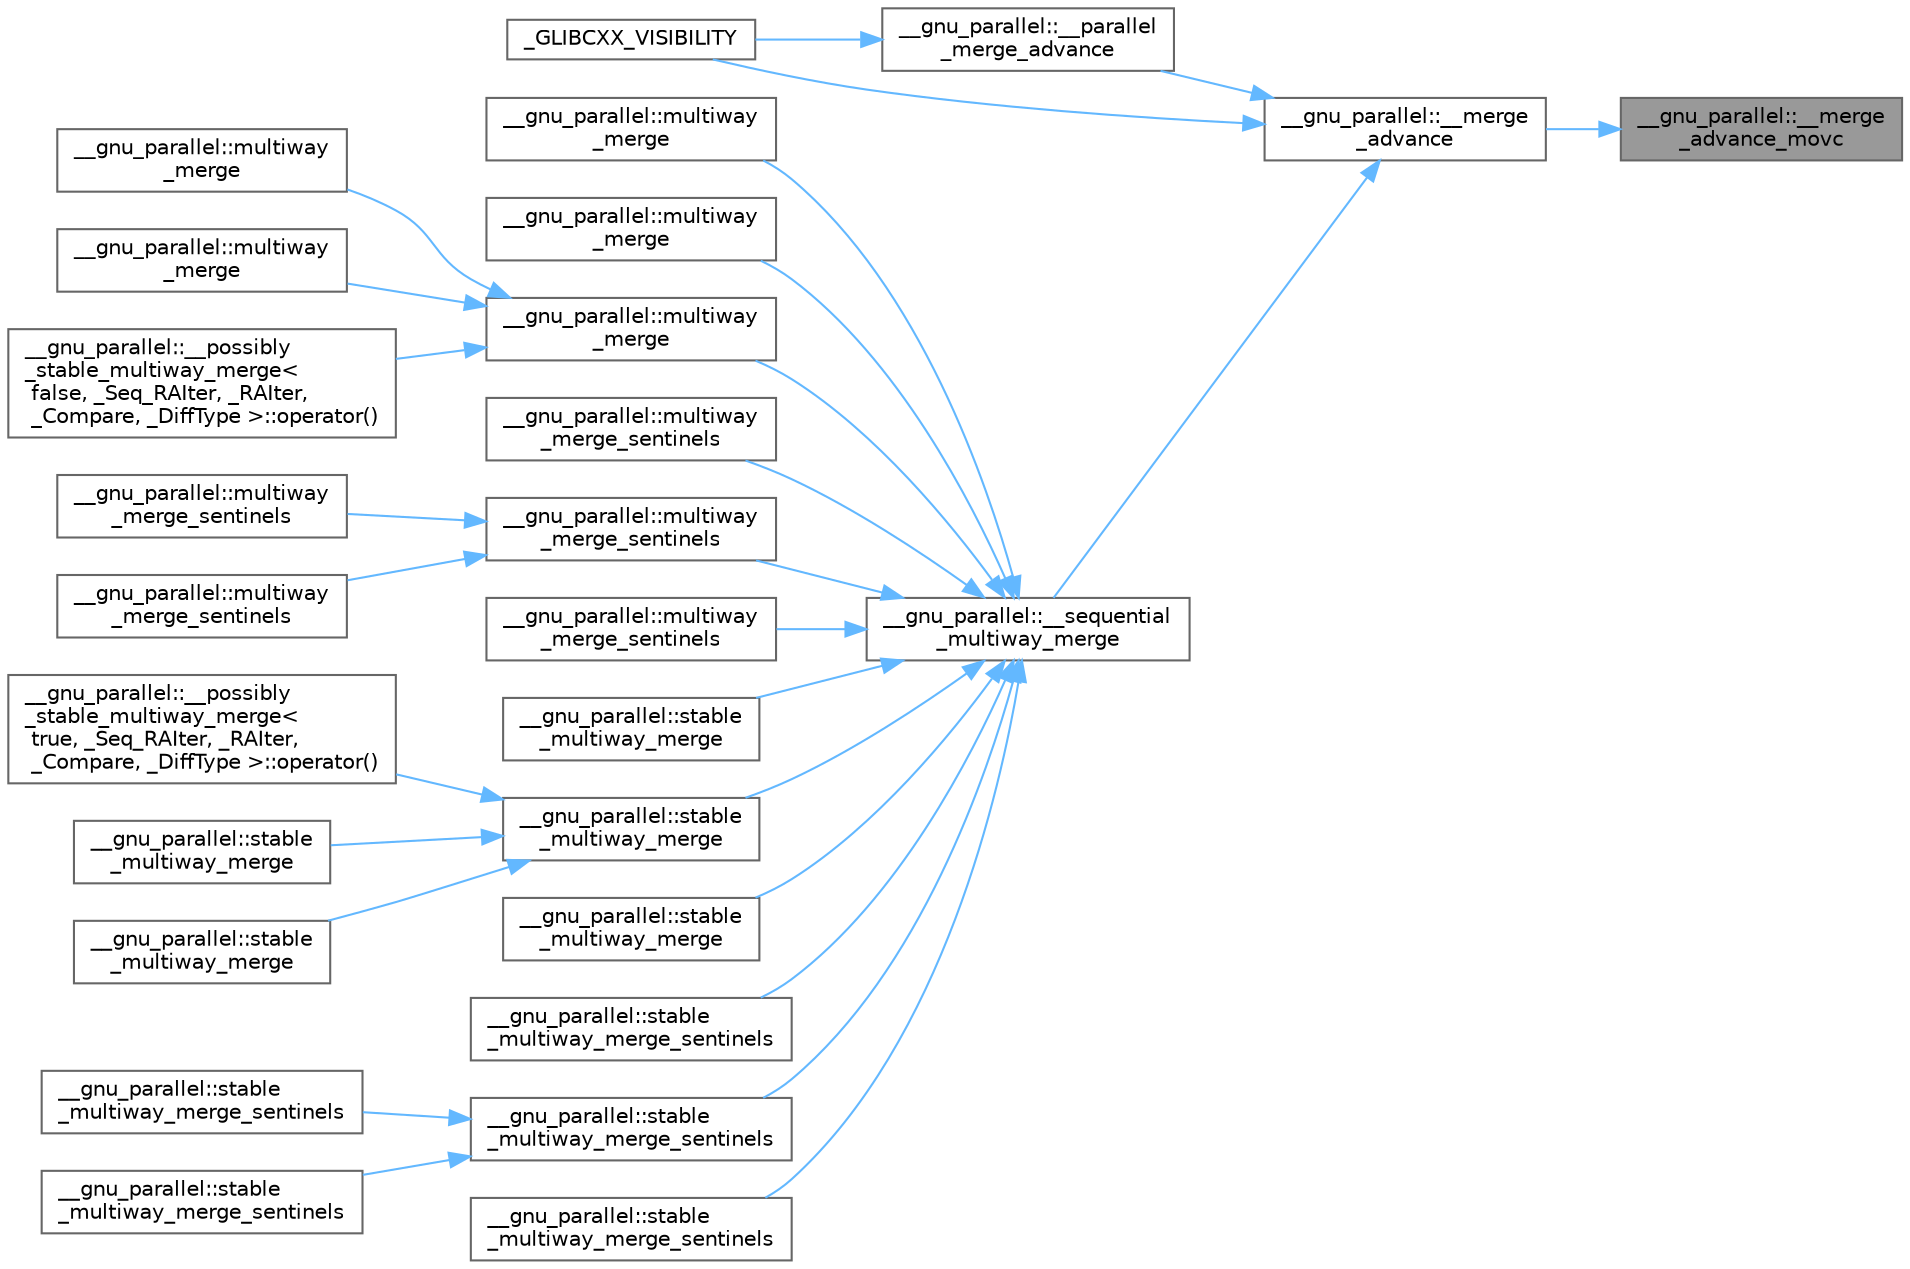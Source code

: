 digraph "__gnu_parallel::__merge_advance_movc"
{
 // LATEX_PDF_SIZE
  bgcolor="transparent";
  edge [fontname=Helvetica,fontsize=10,labelfontname=Helvetica,labelfontsize=10];
  node [fontname=Helvetica,fontsize=10,shape=box,height=0.2,width=0.4];
  rankdir="RL";
  Node1 [id="Node000001",label="__gnu_parallel::__merge\l_advance_movc",height=0.2,width=0.4,color="gray40", fillcolor="grey60", style="filled", fontcolor="black",tooltip="Merge routine being able to merge only the __max_length smallest elements."];
  Node1 -> Node2 [id="edge55_Node000001_Node000002",dir="back",color="steelblue1",style="solid",tooltip=" "];
  Node2 [id="Node000002",label="__gnu_parallel::__merge\l_advance",height=0.2,width=0.4,color="grey40", fillcolor="white", style="filled",URL="$namespace____gnu__parallel.html#a0059cd13cc6ab70692f8309ad92cb548",tooltip="Merge routine being able to merge only the __max_length smallest elements."];
  Node2 -> Node3 [id="edge56_Node000002_Node000003",dir="back",color="steelblue1",style="solid",tooltip=" "];
  Node3 [id="Node000003",label="__gnu_parallel::__parallel\l_merge_advance",height=0.2,width=0.4,color="grey40", fillcolor="white", style="filled",URL="$namespace____gnu__parallel.html#af1626ed7bbe2eb745a31f18728d73f4e",tooltip="Merge routine fallback to sequential in case the iterators of the two input sequences are of differen..."];
  Node3 -> Node4 [id="edge57_Node000003_Node000004",dir="back",color="steelblue1",style="solid",tooltip=" "];
  Node4 [id="Node000004",label="_GLIBCXX_VISIBILITY",height=0.2,width=0.4,color="grey40", fillcolor="white", style="filled",URL="$_classes_2lib_2include_2c_09_09_2parallel_2algo_8h.html#a544d74b2d5d0dd2197f5fd6f02691de0",tooltip=" "];
  Node2 -> Node5 [id="edge58_Node000002_Node000005",dir="back",color="steelblue1",style="solid",tooltip=" "];
  Node5 [id="Node000005",label="__gnu_parallel::__sequential\l_multiway_merge",height=0.2,width=0.4,color="grey40", fillcolor="white", style="filled",URL="$namespace____gnu__parallel.html#a5ccf0d17d06a0cdd449939227e55bd9d",tooltip="Sequential multi-way merging switch."];
  Node5 -> Node6 [id="edge59_Node000005_Node000006",dir="back",color="steelblue1",style="solid",tooltip=" "];
  Node6 [id="Node000006",label="__gnu_parallel::multiway\l_merge",height=0.2,width=0.4,color="grey40", fillcolor="white", style="filled",URL="$namespace____gnu__parallel.html#ac25efc956562ab237b7b6cb733060c6a",tooltip=" "];
  Node5 -> Node7 [id="edge60_Node000005_Node000007",dir="back",color="steelblue1",style="solid",tooltip=" "];
  Node7 [id="Node000007",label="__gnu_parallel::multiway\l_merge",height=0.2,width=0.4,color="grey40", fillcolor="white", style="filled",URL="$namespace____gnu__parallel.html#a8c908c501ec9005517a88a3004ff6a75",tooltip=" "];
  Node5 -> Node8 [id="edge61_Node000005_Node000008",dir="back",color="steelblue1",style="solid",tooltip=" "];
  Node8 [id="Node000008",label="__gnu_parallel::multiway\l_merge",height=0.2,width=0.4,color="grey40", fillcolor="white", style="filled",URL="$namespace____gnu__parallel.html#a25294b0a47406aefa9ebc5e0c151d0ce",tooltip="Multiway Merge Frontend."];
  Node8 -> Node9 [id="edge62_Node000008_Node000009",dir="back",color="steelblue1",style="solid",tooltip=" "];
  Node9 [id="Node000009",label="__gnu_parallel::multiway\l_merge",height=0.2,width=0.4,color="grey40", fillcolor="white", style="filled",URL="$namespace____gnu__parallel.html#a4569fbe5bdf414f0970bdc38875cdc2f",tooltip=" "];
  Node8 -> Node10 [id="edge63_Node000008_Node000010",dir="back",color="steelblue1",style="solid",tooltip=" "];
  Node10 [id="Node000010",label="__gnu_parallel::multiway\l_merge",height=0.2,width=0.4,color="grey40", fillcolor="white", style="filled",URL="$namespace____gnu__parallel.html#a18da5adc61694c1f0c3f7735fa8daf2e",tooltip=" "];
  Node8 -> Node11 [id="edge64_Node000008_Node000011",dir="back",color="steelblue1",style="solid",tooltip=" "];
  Node11 [id="Node000011",label="__gnu_parallel::__possibly\l_stable_multiway_merge\<\l false, _Seq_RAIter, _RAIter,\l _Compare, _DiffType \>::operator()",height=0.2,width=0.4,color="grey40", fillcolor="white", style="filled",URL="$struct____gnu__parallel_1_1____possibly__stable__multiway__merge_3_01false_00_01___seq___r_a_itebbe515fc6f7648d1418c8d56e63df41f.html#a499ffcbf43662c47ba9e330e7374afb2",tooltip=" "];
  Node5 -> Node12 [id="edge65_Node000005_Node000012",dir="back",color="steelblue1",style="solid",tooltip=" "];
  Node12 [id="Node000012",label="__gnu_parallel::multiway\l_merge_sentinels",height=0.2,width=0.4,color="grey40", fillcolor="white", style="filled",URL="$namespace____gnu__parallel.html#a5228d191a298cdaa42baacdfc821cc12",tooltip=" "];
  Node5 -> Node13 [id="edge66_Node000005_Node000013",dir="back",color="steelblue1",style="solid",tooltip=" "];
  Node13 [id="Node000013",label="__gnu_parallel::multiway\l_merge_sentinels",height=0.2,width=0.4,color="grey40", fillcolor="white", style="filled",URL="$namespace____gnu__parallel.html#a4d6e76ac42b48f0033139352dcb0418f",tooltip="Multiway Merge Frontend."];
  Node13 -> Node14 [id="edge67_Node000013_Node000014",dir="back",color="steelblue1",style="solid",tooltip=" "];
  Node14 [id="Node000014",label="__gnu_parallel::multiway\l_merge_sentinels",height=0.2,width=0.4,color="grey40", fillcolor="white", style="filled",URL="$namespace____gnu__parallel.html#acb7509d5d4e88c17013e7f7a0fe539d5",tooltip=" "];
  Node13 -> Node15 [id="edge68_Node000013_Node000015",dir="back",color="steelblue1",style="solid",tooltip=" "];
  Node15 [id="Node000015",label="__gnu_parallel::multiway\l_merge_sentinels",height=0.2,width=0.4,color="grey40", fillcolor="white", style="filled",URL="$namespace____gnu__parallel.html#adc0ae12fb2b2ce342e71691226729f1f",tooltip=" "];
  Node5 -> Node16 [id="edge69_Node000005_Node000016",dir="back",color="steelblue1",style="solid",tooltip=" "];
  Node16 [id="Node000016",label="__gnu_parallel::multiway\l_merge_sentinels",height=0.2,width=0.4,color="grey40", fillcolor="white", style="filled",URL="$namespace____gnu__parallel.html#a5db4fbc41fff695834ee6d0cbc91f8c6",tooltip=" "];
  Node5 -> Node17 [id="edge70_Node000005_Node000017",dir="back",color="steelblue1",style="solid",tooltip=" "];
  Node17 [id="Node000017",label="__gnu_parallel::stable\l_multiway_merge",height=0.2,width=0.4,color="grey40", fillcolor="white", style="filled",URL="$namespace____gnu__parallel.html#aeb955a1aae5a2ad2e59e5f990625c678",tooltip=" "];
  Node5 -> Node18 [id="edge71_Node000005_Node000018",dir="back",color="steelblue1",style="solid",tooltip=" "];
  Node18 [id="Node000018",label="__gnu_parallel::stable\l_multiway_merge",height=0.2,width=0.4,color="grey40", fillcolor="white", style="filled",URL="$namespace____gnu__parallel.html#a27f5da3fdd4d5f56eecd6a078ec7bae2",tooltip=" "];
  Node18 -> Node19 [id="edge72_Node000018_Node000019",dir="back",color="steelblue1",style="solid",tooltip=" "];
  Node19 [id="Node000019",label="__gnu_parallel::__possibly\l_stable_multiway_merge\<\l true, _Seq_RAIter, _RAIter,\l _Compare, _DiffType \>::operator()",height=0.2,width=0.4,color="grey40", fillcolor="white", style="filled",URL="$struct____gnu__parallel_1_1____possibly__stable__multiway__merge_3_01true_00_01___seq___r_a_iter2ecdcf729effea6ea63a4538fbabf431.html#a962d987934439281004114a414348ed1",tooltip=" "];
  Node18 -> Node20 [id="edge73_Node000018_Node000020",dir="back",color="steelblue1",style="solid",tooltip=" "];
  Node20 [id="Node000020",label="__gnu_parallel::stable\l_multiway_merge",height=0.2,width=0.4,color="grey40", fillcolor="white", style="filled",URL="$namespace____gnu__parallel.html#a008a4daae19578fd8b00d789387f039f",tooltip=" "];
  Node18 -> Node21 [id="edge74_Node000018_Node000021",dir="back",color="steelblue1",style="solid",tooltip=" "];
  Node21 [id="Node000021",label="__gnu_parallel::stable\l_multiway_merge",height=0.2,width=0.4,color="grey40", fillcolor="white", style="filled",URL="$namespace____gnu__parallel.html#a31162912a5b53056b8971c3ec0e718ba",tooltip=" "];
  Node5 -> Node22 [id="edge75_Node000005_Node000022",dir="back",color="steelblue1",style="solid",tooltip=" "];
  Node22 [id="Node000022",label="__gnu_parallel::stable\l_multiway_merge",height=0.2,width=0.4,color="grey40", fillcolor="white", style="filled",URL="$namespace____gnu__parallel.html#a18b727aab25037e289fecb8d9861963a",tooltip=" "];
  Node5 -> Node23 [id="edge76_Node000005_Node000023",dir="back",color="steelblue1",style="solid",tooltip=" "];
  Node23 [id="Node000023",label="__gnu_parallel::stable\l_multiway_merge_sentinels",height=0.2,width=0.4,color="grey40", fillcolor="white", style="filled",URL="$namespace____gnu__parallel.html#ab4bef8eb5bc6bb03b812eb3246e02de4",tooltip=" "];
  Node5 -> Node24 [id="edge77_Node000005_Node000024",dir="back",color="steelblue1",style="solid",tooltip=" "];
  Node24 [id="Node000024",label="__gnu_parallel::stable\l_multiway_merge_sentinels",height=0.2,width=0.4,color="grey40", fillcolor="white", style="filled",URL="$namespace____gnu__parallel.html#a907b298f67ecf4627e9db5d8e1e8d8a5",tooltip=" "];
  Node24 -> Node25 [id="edge78_Node000024_Node000025",dir="back",color="steelblue1",style="solid",tooltip=" "];
  Node25 [id="Node000025",label="__gnu_parallel::stable\l_multiway_merge_sentinels",height=0.2,width=0.4,color="grey40", fillcolor="white", style="filled",URL="$namespace____gnu__parallel.html#a9214bff1fbf949614c5f7f7d6fe129c3",tooltip=" "];
  Node24 -> Node26 [id="edge79_Node000024_Node000026",dir="back",color="steelblue1",style="solid",tooltip=" "];
  Node26 [id="Node000026",label="__gnu_parallel::stable\l_multiway_merge_sentinels",height=0.2,width=0.4,color="grey40", fillcolor="white", style="filled",URL="$namespace____gnu__parallel.html#a5f4a6f141791040bebf482b269b3be2b",tooltip=" "];
  Node5 -> Node27 [id="edge80_Node000005_Node000027",dir="back",color="steelblue1",style="solid",tooltip=" "];
  Node27 [id="Node000027",label="__gnu_parallel::stable\l_multiway_merge_sentinels",height=0.2,width=0.4,color="grey40", fillcolor="white", style="filled",URL="$namespace____gnu__parallel.html#aba7d273f820b57f9e0c709dbf68e6ee8",tooltip=" "];
  Node2 -> Node4 [id="edge81_Node000002_Node000004",dir="back",color="steelblue1",style="solid",tooltip=" "];
}
